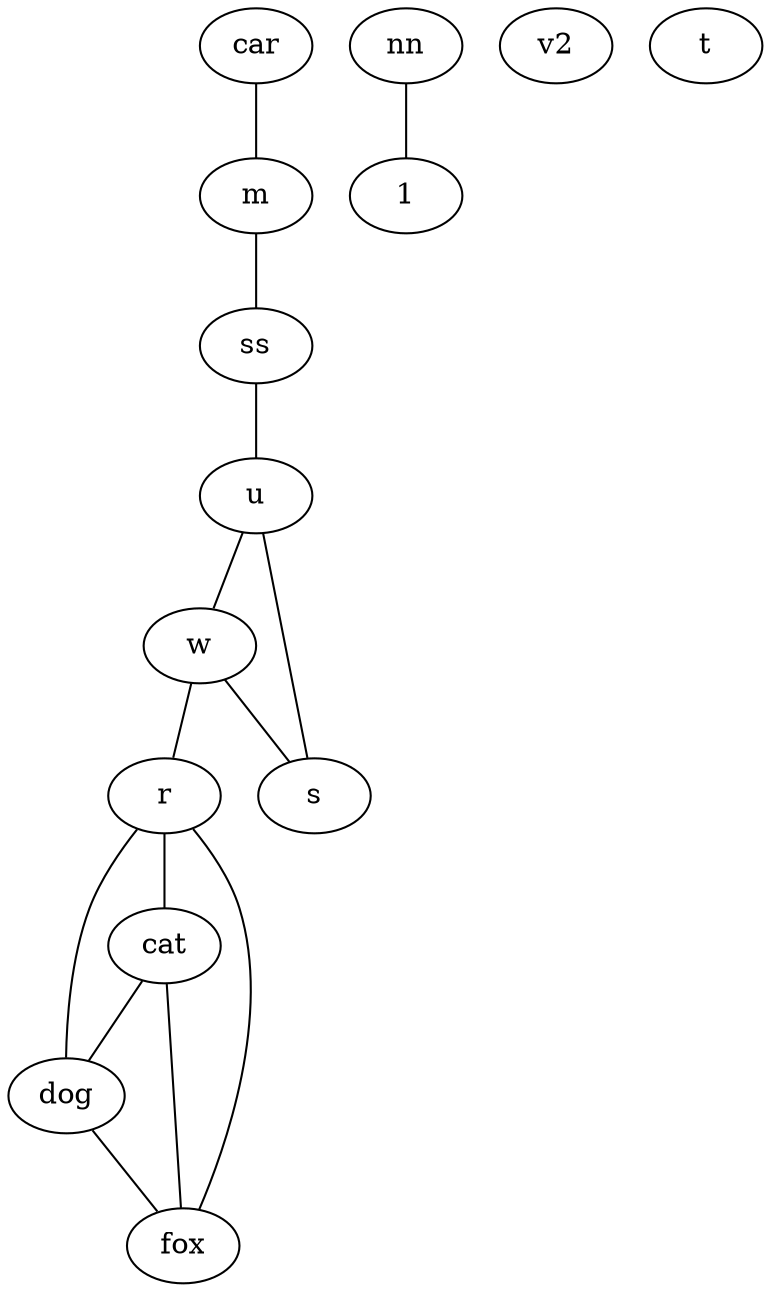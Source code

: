 graph G {
u-- 


w; /* a comment */
	w -- r;/* an edge between w and r */
w--s;
s -- u;
				ss--u;
r--   cat
	cat    -- dog;
dog -- fox;
fox -- r;
r--dog;
cat--fox;
car--m;
m--ss;
nn--1v2;
t; /* a node that doesn’t have any incoming or outgoing edges */
}